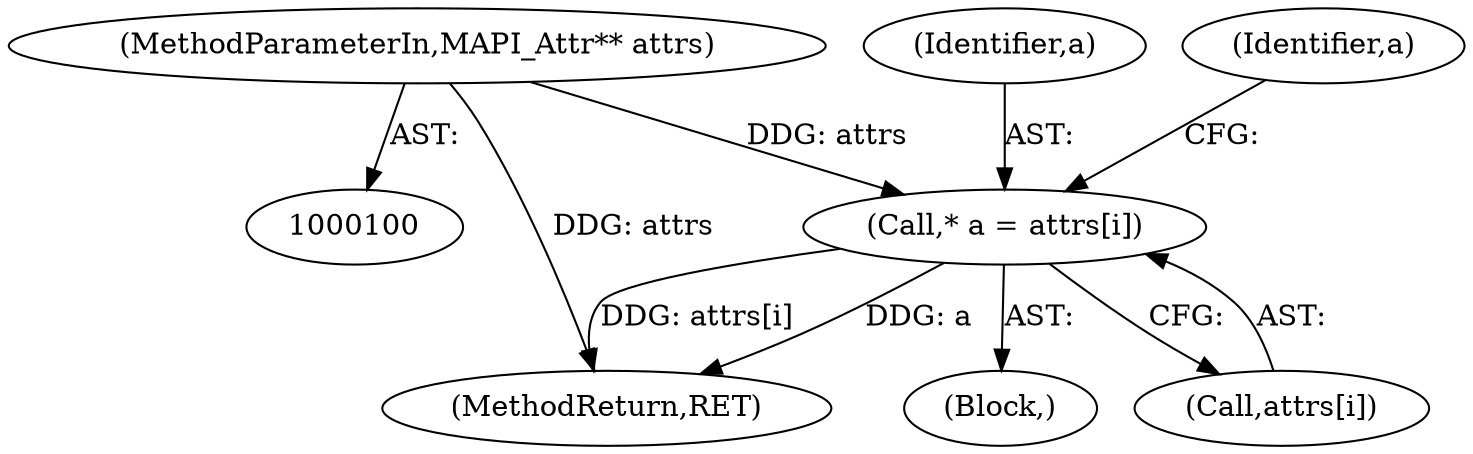 digraph "0_tnef_8dccf79857ceeb7a6d3e42c1e762e7b865d5344d@array" {
"1000116" [label="(Call,* a = attrs[i])"];
"1000102" [label="(MethodParameterIn,MAPI_Attr** attrs)"];
"1000102" [label="(MethodParameterIn,MAPI_Attr** attrs)"];
"1000312" [label="(MethodReturn,RET)"];
"1000116" [label="(Call,* a = attrs[i])"];
"1000117" [label="(Identifier,a)"];
"1000114" [label="(Block,)"];
"1000118" [label="(Call,attrs[i])"];
"1000123" [label="(Identifier,a)"];
"1000116" -> "1000114"  [label="AST: "];
"1000116" -> "1000118"  [label="CFG: "];
"1000117" -> "1000116"  [label="AST: "];
"1000118" -> "1000116"  [label="AST: "];
"1000123" -> "1000116"  [label="CFG: "];
"1000116" -> "1000312"  [label="DDG: a"];
"1000116" -> "1000312"  [label="DDG: attrs[i]"];
"1000102" -> "1000116"  [label="DDG: attrs"];
"1000102" -> "1000100"  [label="AST: "];
"1000102" -> "1000312"  [label="DDG: attrs"];
}
